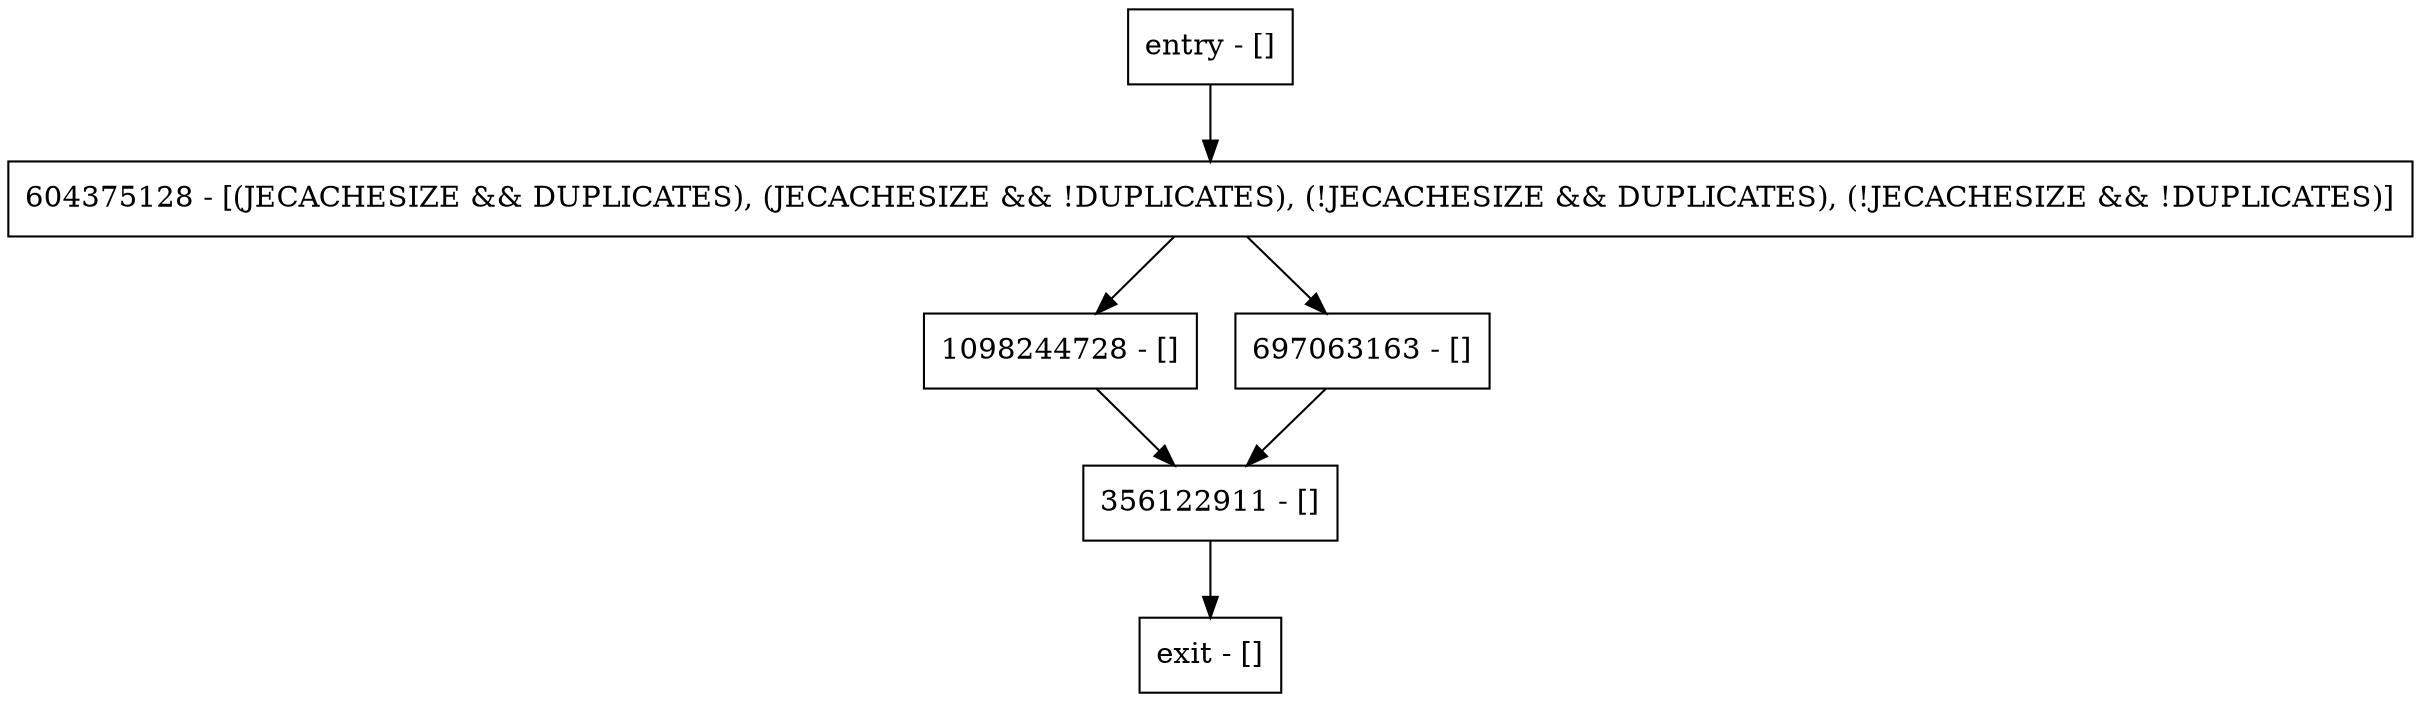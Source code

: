 digraph isExpirationInHours {
node [shape=record];
entry [label="entry - []"];
exit [label="exit - []"];
604375128 [label="604375128 - [(JECACHESIZE && DUPLICATES), (JECACHESIZE && !DUPLICATES), (!JECACHESIZE && DUPLICATES), (!JECACHESIZE && !DUPLICATES)]"];
1098244728 [label="1098244728 - []"];
697063163 [label="697063163 - []"];
356122911 [label="356122911 - []"];
entry;
exit;
entry -> 604375128;
604375128 -> 1098244728;
604375128 -> 697063163;
1098244728 -> 356122911;
697063163 -> 356122911;
356122911 -> exit;
}
